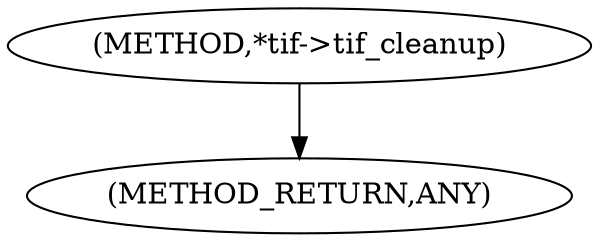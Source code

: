 digraph "*tif-&gt;tif_cleanup" {  
"100547" [label = <(METHOD,*tif-&gt;tif_cleanup)> ]
"100549" [label = <(METHOD_RETURN,ANY)> ]
  "100547" -> "100549" 
}
